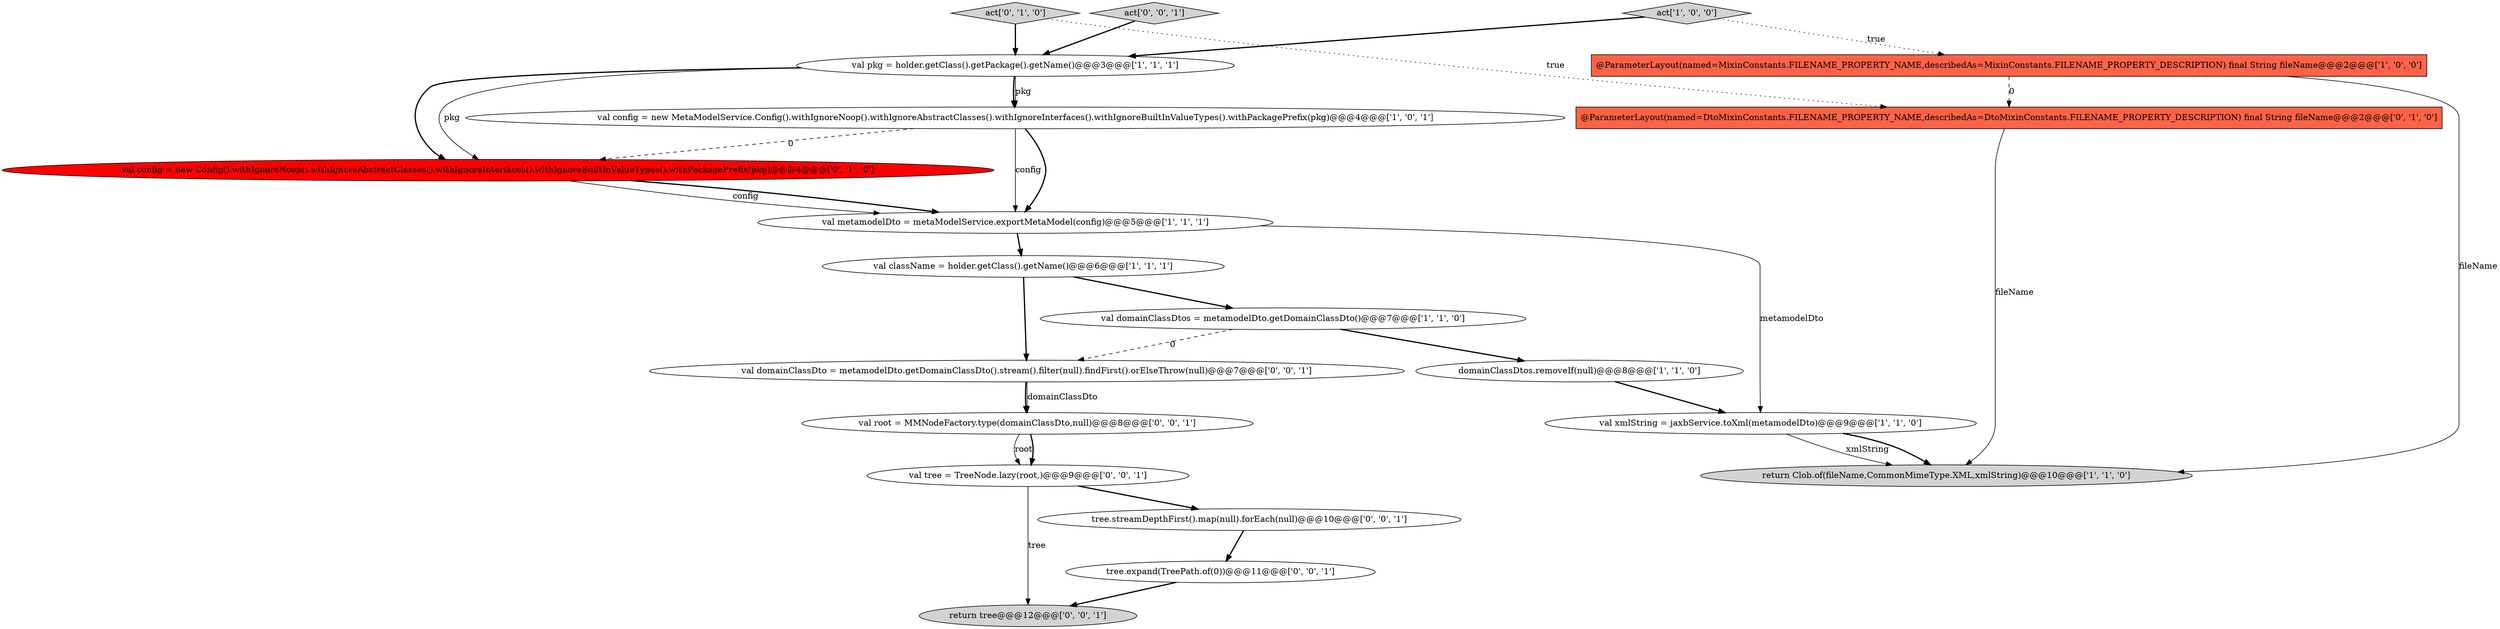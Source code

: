digraph {
7 [style = filled, label = "return Clob.of(fileName,CommonMimeType.XML,xmlString)@@@10@@@['1', '1', '0']", fillcolor = lightgray, shape = ellipse image = "AAA0AAABBB1BBB"];
4 [style = filled, label = "val metamodelDto = metaModelService.exportMetaModel(config)@@@5@@@['1', '1', '1']", fillcolor = white, shape = ellipse image = "AAA0AAABBB1BBB"];
17 [style = filled, label = "return tree@@@12@@@['0', '0', '1']", fillcolor = lightgray, shape = ellipse image = "AAA0AAABBB3BBB"];
9 [style = filled, label = "act['1', '0', '0']", fillcolor = lightgray, shape = diamond image = "AAA0AAABBB1BBB"];
6 [style = filled, label = "val className = holder.getClass().getName()@@@6@@@['1', '1', '1']", fillcolor = white, shape = ellipse image = "AAA0AAABBB1BBB"];
8 [style = filled, label = "val domainClassDtos = metamodelDto.getDomainClassDto()@@@7@@@['1', '1', '0']", fillcolor = white, shape = ellipse image = "AAA0AAABBB1BBB"];
2 [style = filled, label = "val xmlString = jaxbService.toXml(metamodelDto)@@@9@@@['1', '1', '0']", fillcolor = white, shape = ellipse image = "AAA0AAABBB1BBB"];
1 [style = filled, label = "@ParameterLayout(named=MixinConstants.FILENAME_PROPERTY_NAME,describedAs=MixinConstants.FILENAME_PROPERTY_DESCRIPTION) final String fileName@@@2@@@['1', '0', '0']", fillcolor = tomato, shape = box image = "AAA1AAABBB1BBB"];
11 [style = filled, label = "act['0', '1', '0']", fillcolor = lightgray, shape = diamond image = "AAA0AAABBB2BBB"];
13 [style = filled, label = "val root = MMNodeFactory.type(domainClassDto,null)@@@8@@@['0', '0', '1']", fillcolor = white, shape = ellipse image = "AAA0AAABBB3BBB"];
14 [style = filled, label = "val tree = TreeNode.lazy(root,)@@@9@@@['0', '0', '1']", fillcolor = white, shape = ellipse image = "AAA0AAABBB3BBB"];
10 [style = filled, label = "@ParameterLayout(named=DtoMixinConstants.FILENAME_PROPERTY_NAME,describedAs=DtoMixinConstants.FILENAME_PROPERTY_DESCRIPTION) final String fileName@@@2@@@['0', '1', '0']", fillcolor = tomato, shape = box image = "AAA1AAABBB2BBB"];
19 [style = filled, label = "tree.streamDepthFirst().map(null).forEach(null)@@@10@@@['0', '0', '1']", fillcolor = white, shape = ellipse image = "AAA0AAABBB3BBB"];
12 [style = filled, label = "val config = new Config().withIgnoreNoop().withIgnoreAbstractClasses().withIgnoreInterfaces().withIgnoreBuiltInValueTypes().withPackagePrefix(pkg)@@@4@@@['0', '1', '0']", fillcolor = red, shape = ellipse image = "AAA1AAABBB2BBB"];
15 [style = filled, label = "act['0', '0', '1']", fillcolor = lightgray, shape = diamond image = "AAA0AAABBB3BBB"];
16 [style = filled, label = "val domainClassDto = metamodelDto.getDomainClassDto().stream().filter(null).findFirst().orElseThrow(null)@@@7@@@['0', '0', '1']", fillcolor = white, shape = ellipse image = "AAA0AAABBB3BBB"];
5 [style = filled, label = "val config = new MetaModelService.Config().withIgnoreNoop().withIgnoreAbstractClasses().withIgnoreInterfaces().withIgnoreBuiltInValueTypes().withPackagePrefix(pkg)@@@4@@@['1', '0', '1']", fillcolor = white, shape = ellipse image = "AAA0AAABBB1BBB"];
18 [style = filled, label = "tree.expand(TreePath.of(0))@@@11@@@['0', '0', '1']", fillcolor = white, shape = ellipse image = "AAA0AAABBB3BBB"];
0 [style = filled, label = "domainClassDtos.removeIf(null)@@@8@@@['1', '1', '0']", fillcolor = white, shape = ellipse image = "AAA0AAABBB1BBB"];
3 [style = filled, label = "val pkg = holder.getClass().getPackage().getName()@@@3@@@['1', '1', '1']", fillcolor = white, shape = ellipse image = "AAA0AAABBB1BBB"];
1->7 [style = solid, label="fileName"];
16->13 [style = bold, label=""];
19->18 [style = bold, label=""];
5->12 [style = dashed, label="0"];
8->16 [style = dashed, label="0"];
4->6 [style = bold, label=""];
11->10 [style = dotted, label="true"];
0->2 [style = bold, label=""];
13->14 [style = solid, label="root"];
18->17 [style = bold, label=""];
14->19 [style = bold, label=""];
10->7 [style = solid, label="fileName"];
1->10 [style = dashed, label="0"];
3->12 [style = bold, label=""];
15->3 [style = bold, label=""];
3->12 [style = solid, label="pkg"];
14->17 [style = solid, label="tree"];
2->7 [style = solid, label="xmlString"];
8->0 [style = bold, label=""];
12->4 [style = solid, label="config"];
3->5 [style = bold, label=""];
12->4 [style = bold, label=""];
11->3 [style = bold, label=""];
6->16 [style = bold, label=""];
5->4 [style = bold, label=""];
6->8 [style = bold, label=""];
5->4 [style = solid, label="config"];
9->1 [style = dotted, label="true"];
16->13 [style = solid, label="domainClassDto"];
9->3 [style = bold, label=""];
4->2 [style = solid, label="metamodelDto"];
2->7 [style = bold, label=""];
13->14 [style = bold, label=""];
3->5 [style = solid, label="pkg"];
}
